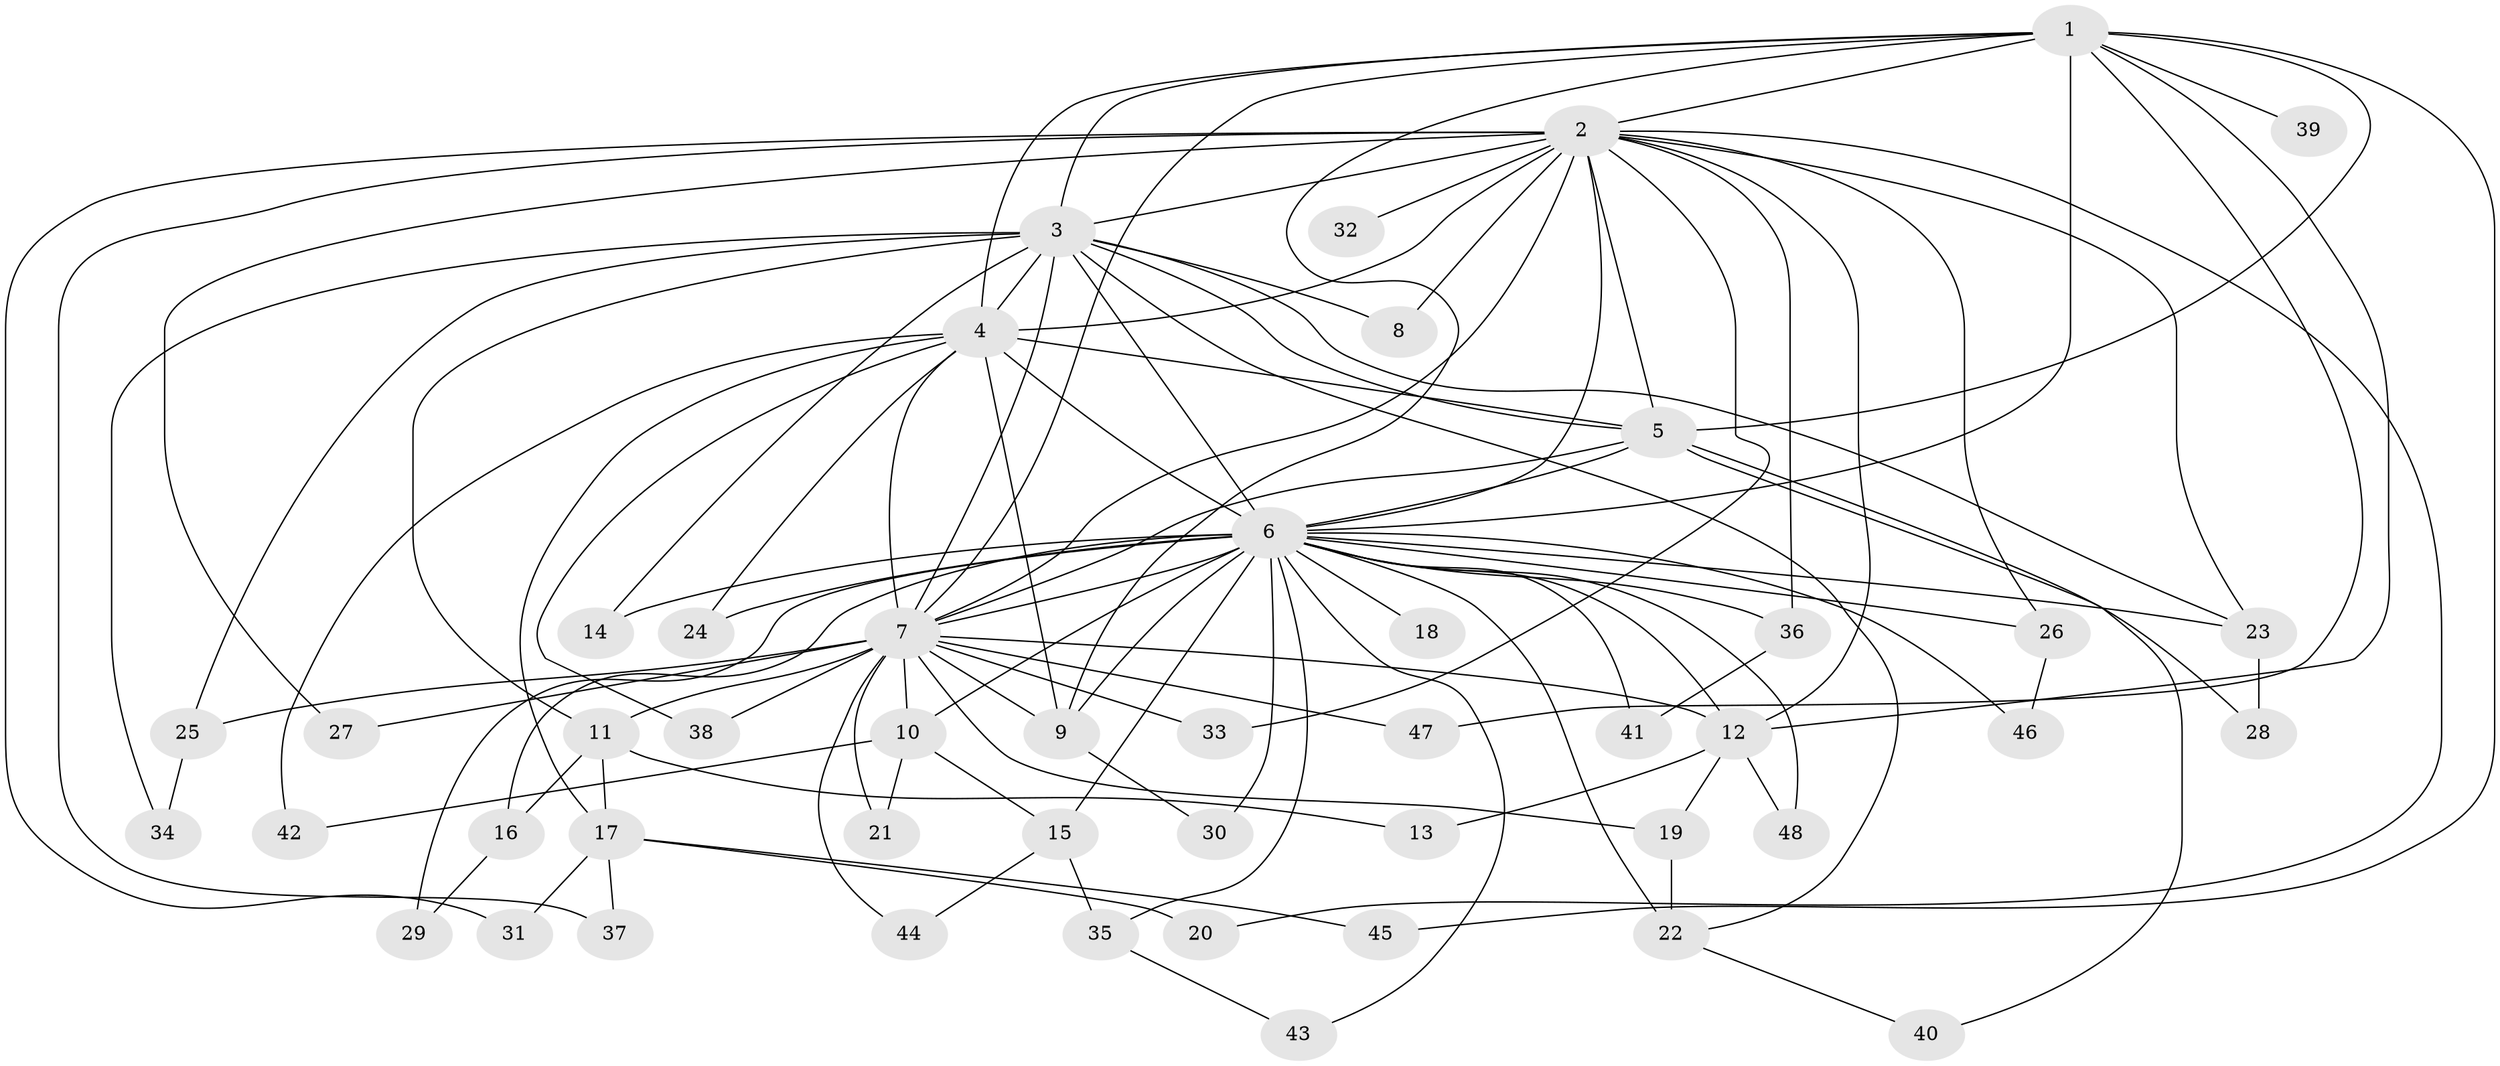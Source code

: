 // original degree distribution, {16: 0.012658227848101266, 23: 0.012658227848101266, 18: 0.012658227848101266, 25: 0.012658227848101266, 17: 0.012658227848101266, 13: 0.012658227848101266, 15: 0.012658227848101266, 26: 0.012658227848101266, 10: 0.012658227848101266, 19: 0.012658227848101266, 2: 0.569620253164557, 3: 0.1518987341772152, 6: 0.0379746835443038, 5: 0.012658227848101266, 4: 0.08860759493670886, 7: 0.012658227848101266}
// Generated by graph-tools (version 1.1) at 2025/49/03/04/25 22:49:23]
// undirected, 48 vertices, 106 edges
graph export_dot {
  node [color=gray90,style=filled];
  1;
  2;
  3;
  4;
  5;
  6;
  7;
  8;
  9;
  10;
  11;
  12;
  13;
  14;
  15;
  16;
  17;
  18;
  19;
  20;
  21;
  22;
  23;
  24;
  25;
  26;
  27;
  28;
  29;
  30;
  31;
  32;
  33;
  34;
  35;
  36;
  37;
  38;
  39;
  40;
  41;
  42;
  43;
  44;
  45;
  46;
  47;
  48;
  1 -- 2 [weight=1.0];
  1 -- 3 [weight=1.0];
  1 -- 4 [weight=3.0];
  1 -- 5 [weight=1.0];
  1 -- 6 [weight=3.0];
  1 -- 7 [weight=1.0];
  1 -- 9 [weight=1.0];
  1 -- 12 [weight=1.0];
  1 -- 39 [weight=1.0];
  1 -- 45 [weight=1.0];
  1 -- 47 [weight=1.0];
  2 -- 3 [weight=1.0];
  2 -- 4 [weight=2.0];
  2 -- 5 [weight=2.0];
  2 -- 6 [weight=4.0];
  2 -- 7 [weight=1.0];
  2 -- 8 [weight=1.0];
  2 -- 12 [weight=1.0];
  2 -- 20 [weight=1.0];
  2 -- 23 [weight=1.0];
  2 -- 26 [weight=1.0];
  2 -- 27 [weight=1.0];
  2 -- 31 [weight=1.0];
  2 -- 32 [weight=1.0];
  2 -- 33 [weight=1.0];
  2 -- 36 [weight=1.0];
  2 -- 37 [weight=1.0];
  3 -- 4 [weight=2.0];
  3 -- 5 [weight=1.0];
  3 -- 6 [weight=4.0];
  3 -- 7 [weight=2.0];
  3 -- 8 [weight=1.0];
  3 -- 11 [weight=1.0];
  3 -- 14 [weight=1.0];
  3 -- 22 [weight=1.0];
  3 -- 23 [weight=1.0];
  3 -- 25 [weight=1.0];
  3 -- 34 [weight=1.0];
  4 -- 5 [weight=3.0];
  4 -- 6 [weight=17.0];
  4 -- 7 [weight=3.0];
  4 -- 9 [weight=2.0];
  4 -- 17 [weight=3.0];
  4 -- 24 [weight=1.0];
  4 -- 38 [weight=1.0];
  4 -- 42 [weight=1.0];
  5 -- 6 [weight=3.0];
  5 -- 7 [weight=1.0];
  5 -- 28 [weight=1.0];
  5 -- 40 [weight=1.0];
  6 -- 7 [weight=5.0];
  6 -- 9 [weight=1.0];
  6 -- 10 [weight=1.0];
  6 -- 12 [weight=1.0];
  6 -- 14 [weight=1.0];
  6 -- 15 [weight=1.0];
  6 -- 16 [weight=1.0];
  6 -- 18 [weight=2.0];
  6 -- 22 [weight=2.0];
  6 -- 23 [weight=1.0];
  6 -- 24 [weight=1.0];
  6 -- 26 [weight=3.0];
  6 -- 29 [weight=1.0];
  6 -- 30 [weight=1.0];
  6 -- 35 [weight=1.0];
  6 -- 36 [weight=1.0];
  6 -- 41 [weight=1.0];
  6 -- 43 [weight=1.0];
  6 -- 46 [weight=1.0];
  6 -- 48 [weight=1.0];
  7 -- 9 [weight=1.0];
  7 -- 10 [weight=1.0];
  7 -- 11 [weight=1.0];
  7 -- 12 [weight=1.0];
  7 -- 19 [weight=1.0];
  7 -- 21 [weight=1.0];
  7 -- 25 [weight=1.0];
  7 -- 27 [weight=1.0];
  7 -- 33 [weight=1.0];
  7 -- 38 [weight=1.0];
  7 -- 44 [weight=1.0];
  7 -- 47 [weight=1.0];
  9 -- 30 [weight=1.0];
  10 -- 15 [weight=1.0];
  10 -- 21 [weight=1.0];
  10 -- 42 [weight=1.0];
  11 -- 13 [weight=1.0];
  11 -- 16 [weight=1.0];
  11 -- 17 [weight=1.0];
  12 -- 13 [weight=1.0];
  12 -- 19 [weight=1.0];
  12 -- 48 [weight=1.0];
  15 -- 35 [weight=1.0];
  15 -- 44 [weight=1.0];
  16 -- 29 [weight=1.0];
  17 -- 20 [weight=2.0];
  17 -- 31 [weight=1.0];
  17 -- 37 [weight=1.0];
  17 -- 45 [weight=1.0];
  19 -- 22 [weight=1.0];
  22 -- 40 [weight=1.0];
  23 -- 28 [weight=1.0];
  25 -- 34 [weight=1.0];
  26 -- 46 [weight=1.0];
  35 -- 43 [weight=1.0];
  36 -- 41 [weight=1.0];
}
